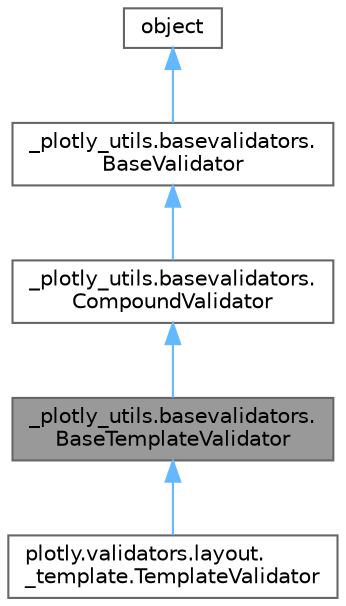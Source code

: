 digraph "_plotly_utils.basevalidators.BaseTemplateValidator"
{
 // LATEX_PDF_SIZE
  bgcolor="transparent";
  edge [fontname=Helvetica,fontsize=10,labelfontname=Helvetica,labelfontsize=10];
  node [fontname=Helvetica,fontsize=10,shape=box,height=0.2,width=0.4];
  Node1 [id="Node000001",label="_plotly_utils.basevalidators.\lBaseTemplateValidator",height=0.2,width=0.4,color="gray40", fillcolor="grey60", style="filled", fontcolor="black",tooltip=" "];
  Node2 -> Node1 [id="edge1_Node000001_Node000002",dir="back",color="steelblue1",style="solid",tooltip=" "];
  Node2 [id="Node000002",label="_plotly_utils.basevalidators.\lCompoundValidator",height=0.2,width=0.4,color="gray40", fillcolor="white", style="filled",URL="$class__plotly__utils_1_1basevalidators_1_1CompoundValidator.html",tooltip=" "];
  Node3 -> Node2 [id="edge2_Node000002_Node000003",dir="back",color="steelblue1",style="solid",tooltip=" "];
  Node3 [id="Node000003",label="_plotly_utils.basevalidators.\lBaseValidator",height=0.2,width=0.4,color="gray40", fillcolor="white", style="filled",URL="$class__plotly__utils_1_1basevalidators_1_1BaseValidator.html",tooltip=" "];
  Node4 -> Node3 [id="edge3_Node000003_Node000004",dir="back",color="steelblue1",style="solid",tooltip=" "];
  Node4 [id="Node000004",label="object",height=0.2,width=0.4,color="gray40", fillcolor="white", style="filled",tooltip=" "];
  Node1 -> Node5 [id="edge4_Node000001_Node000005",dir="back",color="steelblue1",style="solid",tooltip=" "];
  Node5 [id="Node000005",label="plotly.validators.layout.\l_template.TemplateValidator",height=0.2,width=0.4,color="gray40", fillcolor="white", style="filled",URL="$classplotly_1_1validators_1_1layout_1_1__template_1_1TemplateValidator.html",tooltip=" "];
}
